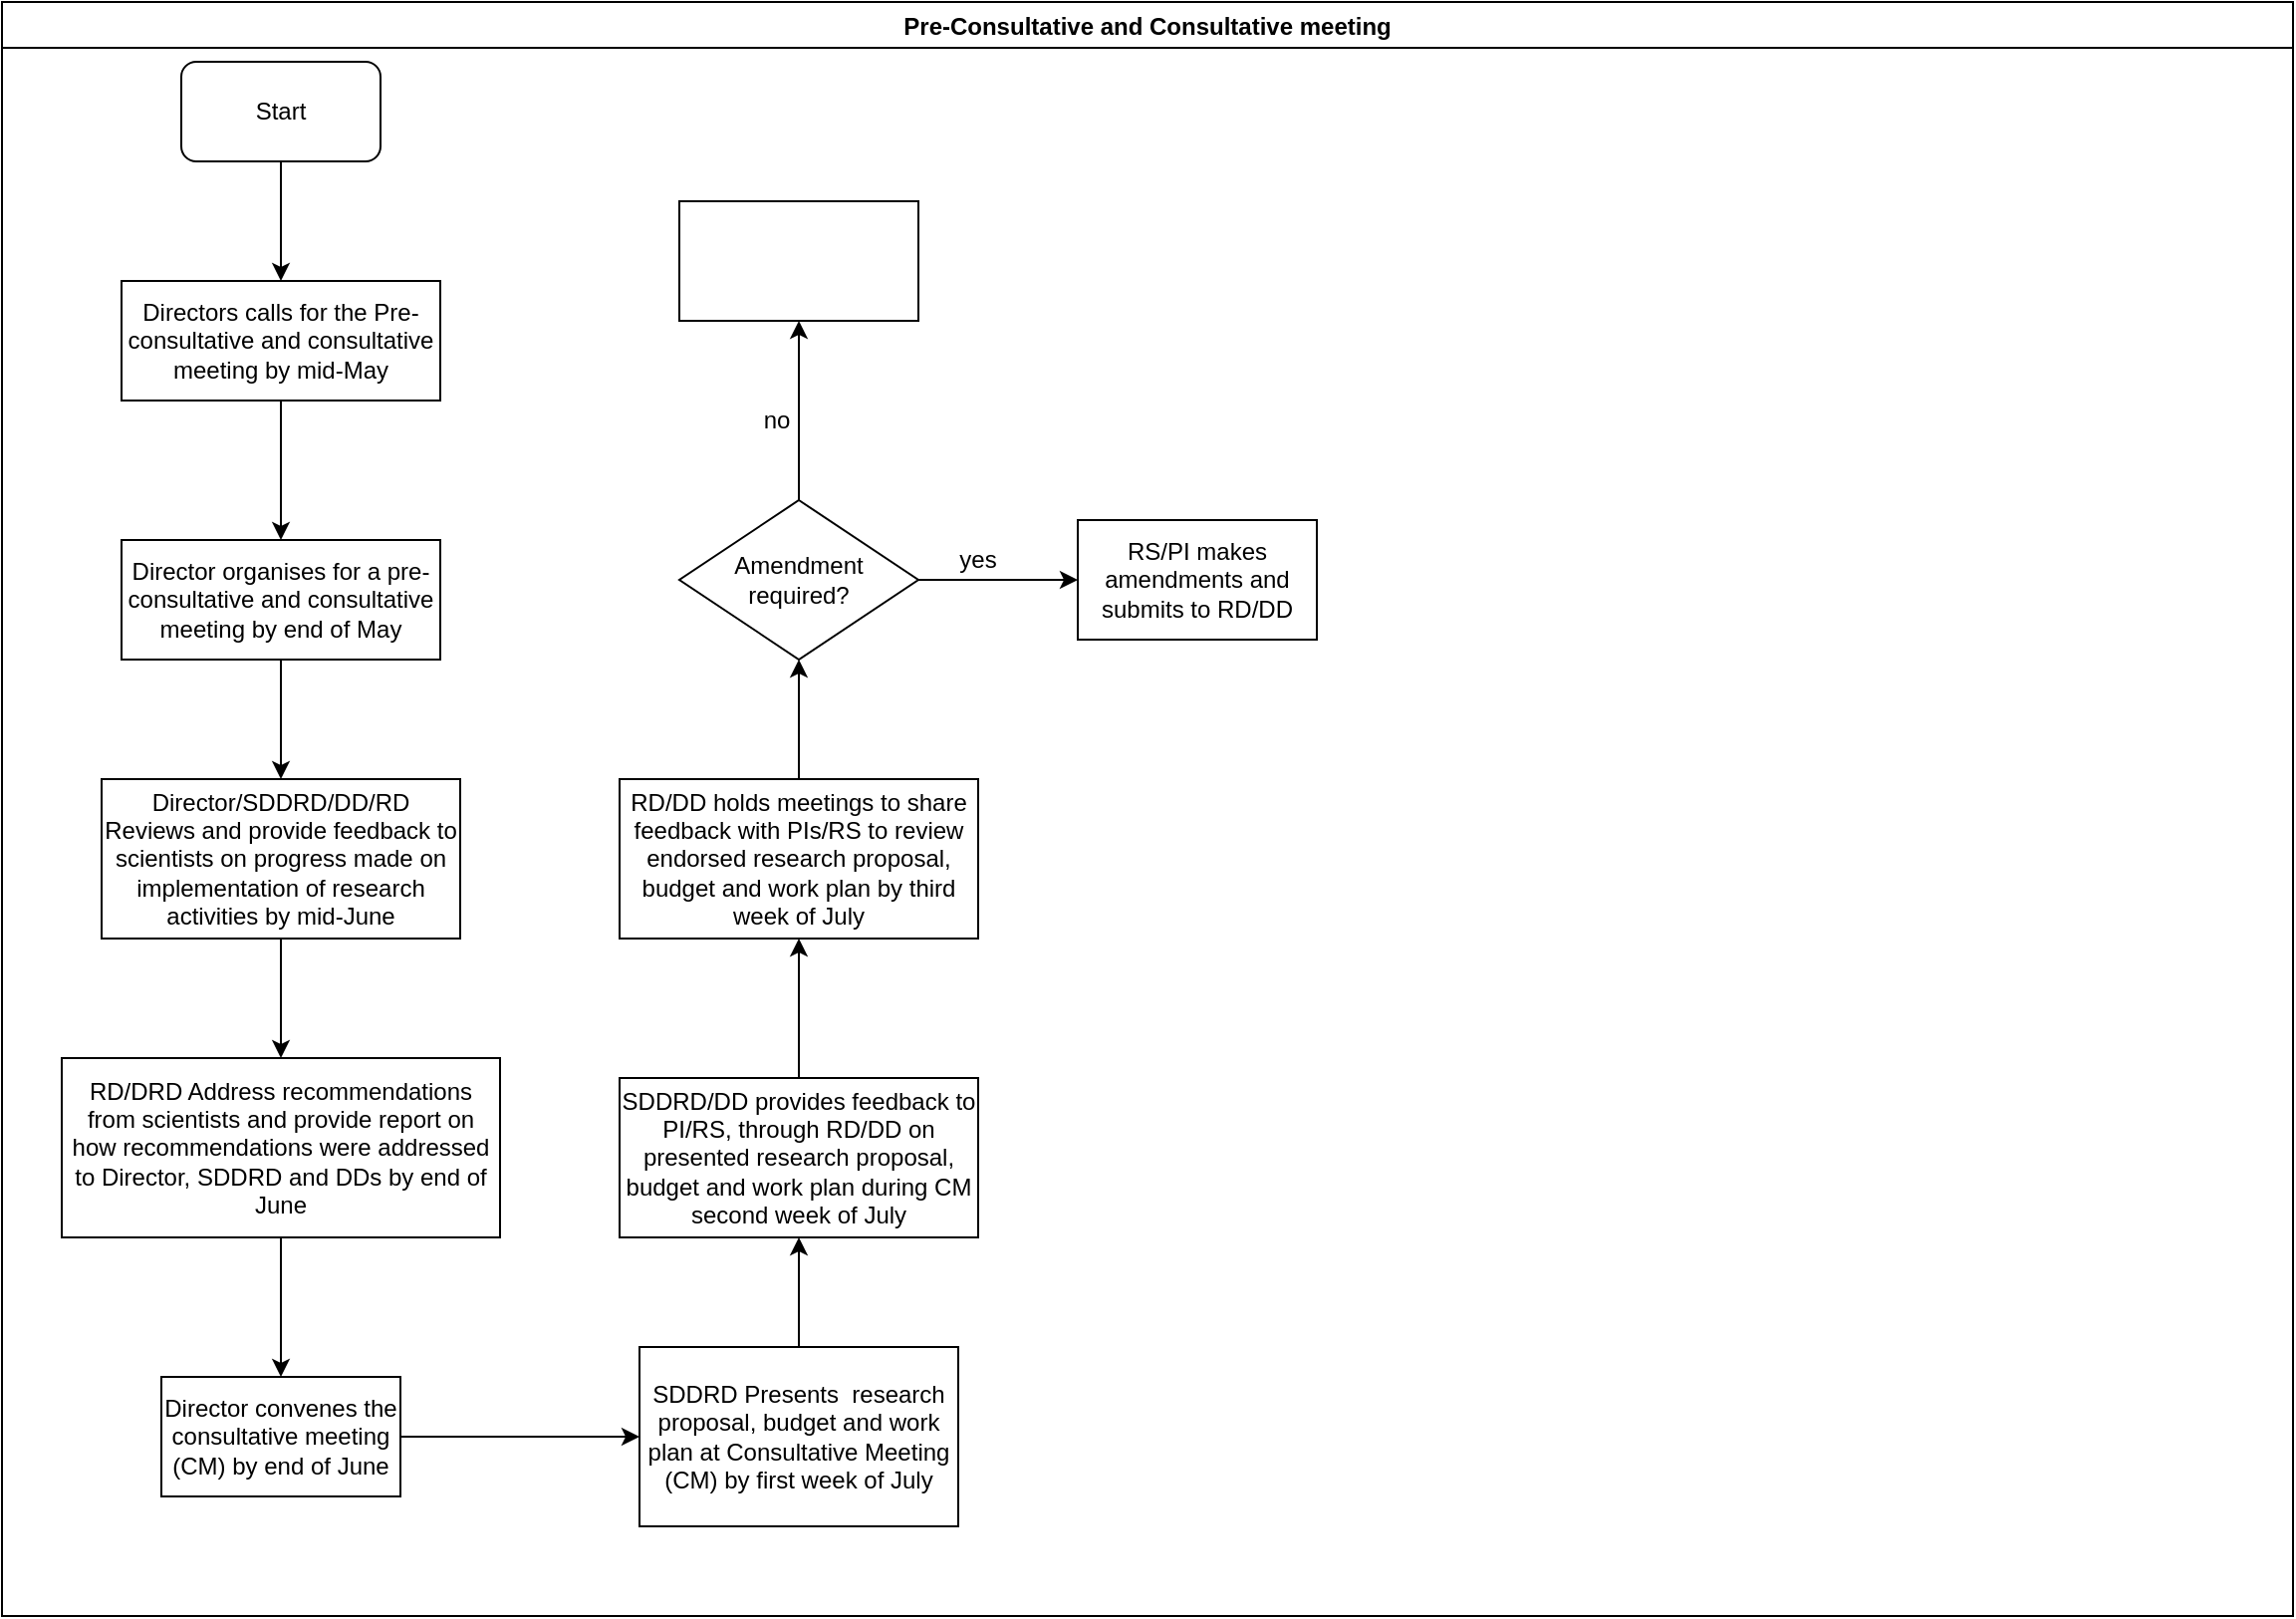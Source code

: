 <mxfile version="14.2.7" type="github">
  <diagram id="7WZmSiz0M4jWql_Y_E7b" name="Page-1">
    <mxGraphModel dx="1038" dy="547" grid="1" gridSize="10" guides="1" tooltips="1" connect="1" arrows="1" fold="1" page="1" pageScale="1" pageWidth="1169" pageHeight="827" math="0" shadow="0">
      <root>
        <mxCell id="0" />
        <mxCell id="1" parent="0" />
        <mxCell id="KGjc-fxRxSXkj4jjtw1g-1" value="Pre-Consultative and Consultative meeting" style="swimlane;" vertex="1" parent="1">
          <mxGeometry x="10" y="10" width="1150" height="810" as="geometry" />
        </mxCell>
        <mxCell id="KGjc-fxRxSXkj4jjtw1g-2" value="Start" style="rounded=1;whiteSpace=wrap;html=1;" vertex="1" parent="KGjc-fxRxSXkj4jjtw1g-1">
          <mxGeometry x="90" y="30" width="100" height="50" as="geometry" />
        </mxCell>
        <mxCell id="KGjc-fxRxSXkj4jjtw1g-5" value="Directors calls for the Pre-consultative and consultative meeting by mid-May" style="rounded=0;whiteSpace=wrap;html=1;" vertex="1" parent="KGjc-fxRxSXkj4jjtw1g-1">
          <mxGeometry x="60" y="140" width="160" height="60" as="geometry" />
        </mxCell>
        <mxCell id="KGjc-fxRxSXkj4jjtw1g-4" value="" style="edgeStyle=orthogonalEdgeStyle;rounded=0;orthogonalLoop=1;jettySize=auto;html=1;entryX=0.5;entryY=0;entryDx=0;entryDy=0;" edge="1" parent="KGjc-fxRxSXkj4jjtw1g-1" source="KGjc-fxRxSXkj4jjtw1g-2" target="KGjc-fxRxSXkj4jjtw1g-5">
          <mxGeometry relative="1" as="geometry">
            <mxPoint x="140" y="155" as="targetPoint" />
          </mxGeometry>
        </mxCell>
        <mxCell id="KGjc-fxRxSXkj4jjtw1g-12" value="Director convenes the consultative meeting (CM) by end of June" style="whiteSpace=wrap;html=1;rounded=0;" vertex="1" parent="KGjc-fxRxSXkj4jjtw1g-1">
          <mxGeometry x="80" y="690" width="120" height="60" as="geometry" />
        </mxCell>
        <mxCell id="KGjc-fxRxSXkj4jjtw1g-14" value="SDDRD Presents&amp;nbsp; research proposal, budget and work plan at Consultative Meeting (CM) by first week of July" style="whiteSpace=wrap;html=1;rounded=0;" vertex="1" parent="KGjc-fxRxSXkj4jjtw1g-1">
          <mxGeometry x="320" y="675" width="160" height="90" as="geometry" />
        </mxCell>
        <mxCell id="KGjc-fxRxSXkj4jjtw1g-15" value="" style="edgeStyle=orthogonalEdgeStyle;rounded=0;orthogonalLoop=1;jettySize=auto;html=1;" edge="1" parent="KGjc-fxRxSXkj4jjtw1g-1" source="KGjc-fxRxSXkj4jjtw1g-12" target="KGjc-fxRxSXkj4jjtw1g-14">
          <mxGeometry relative="1" as="geometry" />
        </mxCell>
        <mxCell id="KGjc-fxRxSXkj4jjtw1g-16" value="SDDRD/DD provides feedback to PI/RS, through RD/DD on presented research proposal, budget and work plan during CM second week of July" style="whiteSpace=wrap;html=1;rounded=0;" vertex="1" parent="KGjc-fxRxSXkj4jjtw1g-1">
          <mxGeometry x="310" y="540" width="180" height="80" as="geometry" />
        </mxCell>
        <mxCell id="KGjc-fxRxSXkj4jjtw1g-17" value="" style="edgeStyle=orthogonalEdgeStyle;rounded=0;orthogonalLoop=1;jettySize=auto;html=1;" edge="1" parent="KGjc-fxRxSXkj4jjtw1g-1" source="KGjc-fxRxSXkj4jjtw1g-14" target="KGjc-fxRxSXkj4jjtw1g-16">
          <mxGeometry relative="1" as="geometry" />
        </mxCell>
        <mxCell id="KGjc-fxRxSXkj4jjtw1g-20" value="&lt;div&gt;Amendment&lt;/div&gt;&lt;div&gt;required?&lt;br&gt;&lt;/div&gt;" style="rhombus;whiteSpace=wrap;html=1;rounded=0;" vertex="1" parent="KGjc-fxRxSXkj4jjtw1g-1">
          <mxGeometry x="340" y="250" width="120" height="80" as="geometry" />
        </mxCell>
        <mxCell id="KGjc-fxRxSXkj4jjtw1g-26" value="yes" style="text;html=1;strokeColor=none;fillColor=none;align=center;verticalAlign=middle;whiteSpace=wrap;rounded=0;" vertex="1" parent="KGjc-fxRxSXkj4jjtw1g-1">
          <mxGeometry x="470" y="270" width="40" height="20" as="geometry" />
        </mxCell>
        <mxCell id="KGjc-fxRxSXkj4jjtw1g-27" value="no" style="text;html=1;strokeColor=none;fillColor=none;align=center;verticalAlign=middle;whiteSpace=wrap;rounded=0;" vertex="1" parent="KGjc-fxRxSXkj4jjtw1g-1">
          <mxGeometry x="369" y="200" width="40" height="20" as="geometry" />
        </mxCell>
        <mxCell id="KGjc-fxRxSXkj4jjtw1g-9" value="" style="edgeStyle=orthogonalEdgeStyle;rounded=0;orthogonalLoop=1;jettySize=auto;html=1;" edge="1" parent="1" source="KGjc-fxRxSXkj4jjtw1g-6" target="KGjc-fxRxSXkj4jjtw1g-8">
          <mxGeometry relative="1" as="geometry" />
        </mxCell>
        <mxCell id="KGjc-fxRxSXkj4jjtw1g-6" value="Director organises for a pre-consultative and consultative meeting by end of May" style="whiteSpace=wrap;html=1;rounded=0;" vertex="1" parent="1">
          <mxGeometry x="70" y="280" width="160" height="60" as="geometry" />
        </mxCell>
        <mxCell id="KGjc-fxRxSXkj4jjtw1g-7" value="" style="edgeStyle=orthogonalEdgeStyle;rounded=0;orthogonalLoop=1;jettySize=auto;html=1;" edge="1" parent="1" source="KGjc-fxRxSXkj4jjtw1g-5" target="KGjc-fxRxSXkj4jjtw1g-6">
          <mxGeometry relative="1" as="geometry" />
        </mxCell>
        <mxCell id="KGjc-fxRxSXkj4jjtw1g-11" value="" style="edgeStyle=orthogonalEdgeStyle;rounded=0;orthogonalLoop=1;jettySize=auto;html=1;" edge="1" parent="1" source="KGjc-fxRxSXkj4jjtw1g-8" target="KGjc-fxRxSXkj4jjtw1g-10">
          <mxGeometry relative="1" as="geometry" />
        </mxCell>
        <mxCell id="KGjc-fxRxSXkj4jjtw1g-8" value="Director/SDDRD/DD/RD Reviews and provide feedback to scientists on progress made on implementation of research activities by mid-June" style="whiteSpace=wrap;html=1;rounded=0;" vertex="1" parent="1">
          <mxGeometry x="60" y="400" width="180" height="80" as="geometry" />
        </mxCell>
        <mxCell id="KGjc-fxRxSXkj4jjtw1g-13" value="" style="edgeStyle=orthogonalEdgeStyle;rounded=0;orthogonalLoop=1;jettySize=auto;html=1;" edge="1" parent="1" source="KGjc-fxRxSXkj4jjtw1g-10" target="KGjc-fxRxSXkj4jjtw1g-12">
          <mxGeometry relative="1" as="geometry" />
        </mxCell>
        <mxCell id="KGjc-fxRxSXkj4jjtw1g-10" value="RD/DRD Address recommendations from scientists and provide report on how recommendations were addressed to Director, SDDRD and DDs by end of June" style="whiteSpace=wrap;html=1;rounded=0;" vertex="1" parent="1">
          <mxGeometry x="40" y="540" width="220" height="90" as="geometry" />
        </mxCell>
        <mxCell id="KGjc-fxRxSXkj4jjtw1g-21" value="" style="edgeStyle=orthogonalEdgeStyle;rounded=0;orthogonalLoop=1;jettySize=auto;html=1;" edge="1" parent="1" source="KGjc-fxRxSXkj4jjtw1g-18" target="KGjc-fxRxSXkj4jjtw1g-20">
          <mxGeometry relative="1" as="geometry" />
        </mxCell>
        <mxCell id="KGjc-fxRxSXkj4jjtw1g-18" value="RD/DD holds meetings to share feedback with PIs/RS to review endorsed research proposal, budget and work plan by third week of July" style="whiteSpace=wrap;html=1;rounded=0;" vertex="1" parent="1">
          <mxGeometry x="320" y="400" width="180" height="80" as="geometry" />
        </mxCell>
        <mxCell id="KGjc-fxRxSXkj4jjtw1g-19" value="" style="edgeStyle=orthogonalEdgeStyle;rounded=0;orthogonalLoop=1;jettySize=auto;html=1;" edge="1" parent="1" source="KGjc-fxRxSXkj4jjtw1g-16" target="KGjc-fxRxSXkj4jjtw1g-18">
          <mxGeometry relative="1" as="geometry" />
        </mxCell>
        <mxCell id="KGjc-fxRxSXkj4jjtw1g-22" value="" style="whiteSpace=wrap;html=1;rounded=0;" vertex="1" parent="1">
          <mxGeometry x="350" y="110" width="120" height="60" as="geometry" />
        </mxCell>
        <mxCell id="KGjc-fxRxSXkj4jjtw1g-23" value="" style="edgeStyle=orthogonalEdgeStyle;rounded=0;orthogonalLoop=1;jettySize=auto;html=1;" edge="1" parent="1" source="KGjc-fxRxSXkj4jjtw1g-20" target="KGjc-fxRxSXkj4jjtw1g-22">
          <mxGeometry relative="1" as="geometry" />
        </mxCell>
        <mxCell id="KGjc-fxRxSXkj4jjtw1g-24" value="RS/PI makes amendments and submits to RD/DD" style="whiteSpace=wrap;html=1;rounded=0;" vertex="1" parent="1">
          <mxGeometry x="550" y="270" width="120" height="60" as="geometry" />
        </mxCell>
        <mxCell id="KGjc-fxRxSXkj4jjtw1g-25" value="" style="edgeStyle=orthogonalEdgeStyle;rounded=0;orthogonalLoop=1;jettySize=auto;html=1;" edge="1" parent="1" source="KGjc-fxRxSXkj4jjtw1g-20" target="KGjc-fxRxSXkj4jjtw1g-24">
          <mxGeometry relative="1" as="geometry" />
        </mxCell>
      </root>
    </mxGraphModel>
  </diagram>
</mxfile>

